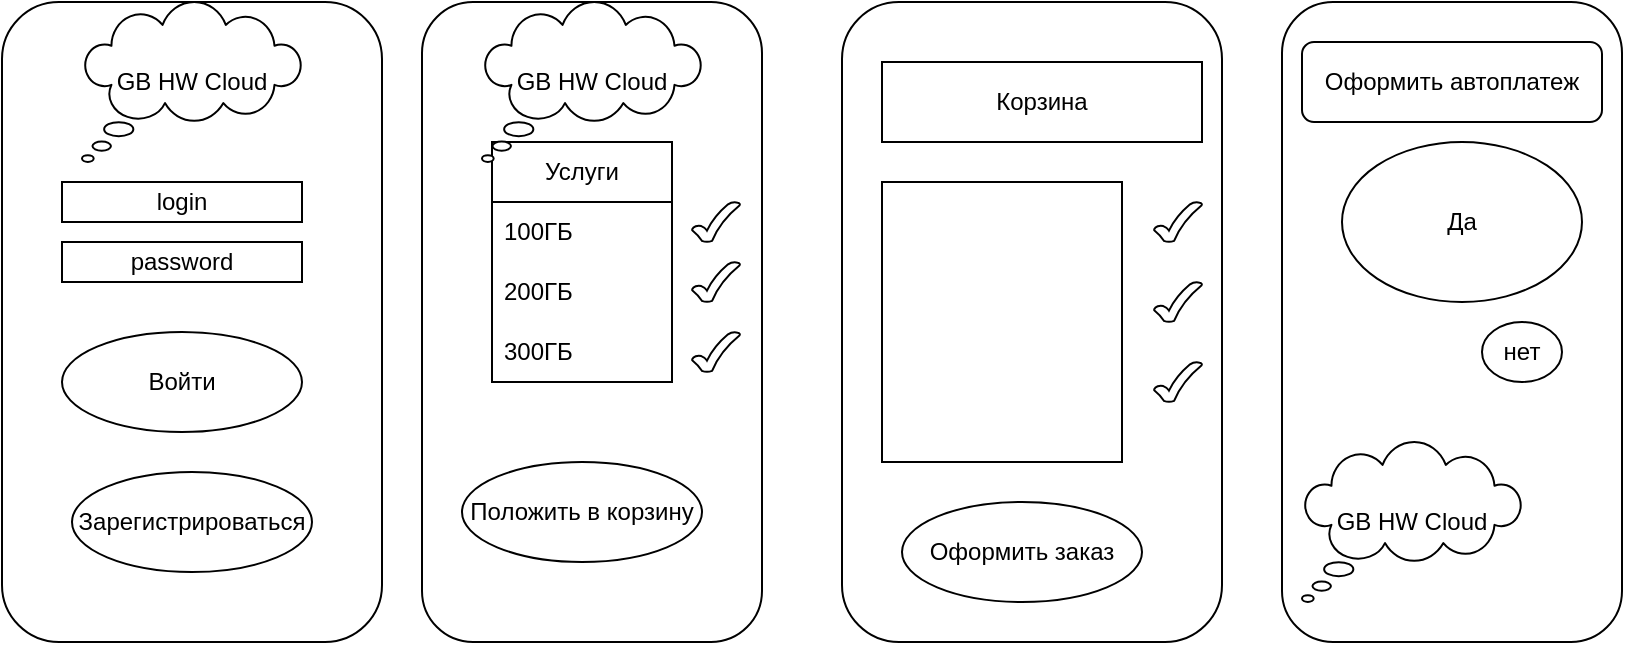 <mxfile version="21.7.2" type="device">
  <diagram name="Страница — 1" id="IpOM7aFlW2fUJSPDytiN">
    <mxGraphModel dx="953" dy="629" grid="1" gridSize="10" guides="1" tooltips="1" connect="1" arrows="1" fold="1" page="1" pageScale="1" pageWidth="827" pageHeight="1169" math="0" shadow="0">
      <root>
        <mxCell id="0" />
        <mxCell id="1" parent="0" />
        <mxCell id="fCeBfL8IaCKCttz6qKai-1" value="" style="rounded=1;whiteSpace=wrap;html=1;" vertex="1" parent="1">
          <mxGeometry x="100" y="80" width="190" height="320" as="geometry" />
        </mxCell>
        <mxCell id="fCeBfL8IaCKCttz6qKai-2" value="login" style="rounded=0;whiteSpace=wrap;html=1;" vertex="1" parent="1">
          <mxGeometry x="130" y="170" width="120" height="20" as="geometry" />
        </mxCell>
        <mxCell id="fCeBfL8IaCKCttz6qKai-4" value="password" style="rounded=0;whiteSpace=wrap;html=1;" vertex="1" parent="1">
          <mxGeometry x="130" y="200" width="120" height="20" as="geometry" />
        </mxCell>
        <mxCell id="fCeBfL8IaCKCttz6qKai-5" value="Войти" style="ellipse;whiteSpace=wrap;html=1;" vertex="1" parent="1">
          <mxGeometry x="130" y="245" width="120" height="50" as="geometry" />
        </mxCell>
        <mxCell id="fCeBfL8IaCKCttz6qKai-6" value="Зарегистрироваться" style="ellipse;whiteSpace=wrap;html=1;" vertex="1" parent="1">
          <mxGeometry x="135" y="315" width="120" height="50" as="geometry" />
        </mxCell>
        <mxCell id="fCeBfL8IaCKCttz6qKai-7" value="" style="rounded=1;whiteSpace=wrap;html=1;" vertex="1" parent="1">
          <mxGeometry x="310" y="300" width="120" height="60" as="geometry" />
        </mxCell>
        <mxCell id="fCeBfL8IaCKCttz6qKai-8" value="" style="rounded=1;whiteSpace=wrap;html=1;" vertex="1" parent="1">
          <mxGeometry x="310" y="80" width="170" height="320" as="geometry" />
        </mxCell>
        <mxCell id="fCeBfL8IaCKCttz6qKai-13" value="Услуги" style="swimlane;fontStyle=0;childLayout=stackLayout;horizontal=1;startSize=30;horizontalStack=0;resizeParent=1;resizeParentMax=0;resizeLast=0;collapsible=1;marginBottom=0;whiteSpace=wrap;html=1;" vertex="1" parent="1">
          <mxGeometry x="345" y="150" width="90" height="120" as="geometry" />
        </mxCell>
        <mxCell id="fCeBfL8IaCKCttz6qKai-14" value="100ГБ" style="text;strokeColor=none;fillColor=none;align=left;verticalAlign=middle;spacingLeft=4;spacingRight=4;overflow=hidden;points=[[0,0.5],[1,0.5]];portConstraint=eastwest;rotatable=0;whiteSpace=wrap;html=1;" vertex="1" parent="fCeBfL8IaCKCttz6qKai-13">
          <mxGeometry y="30" width="90" height="30" as="geometry" />
        </mxCell>
        <mxCell id="fCeBfL8IaCKCttz6qKai-15" value="200ГБ" style="text;strokeColor=none;fillColor=none;align=left;verticalAlign=middle;spacingLeft=4;spacingRight=4;overflow=hidden;points=[[0,0.5],[1,0.5]];portConstraint=eastwest;rotatable=0;whiteSpace=wrap;html=1;" vertex="1" parent="fCeBfL8IaCKCttz6qKai-13">
          <mxGeometry y="60" width="90" height="30" as="geometry" />
        </mxCell>
        <mxCell id="fCeBfL8IaCKCttz6qKai-16" value="300ГБ" style="text;strokeColor=none;fillColor=none;align=left;verticalAlign=middle;spacingLeft=4;spacingRight=4;overflow=hidden;points=[[0,0.5],[1,0.5]];portConstraint=eastwest;rotatable=0;whiteSpace=wrap;html=1;" vertex="1" parent="fCeBfL8IaCKCttz6qKai-13">
          <mxGeometry y="90" width="90" height="30" as="geometry" />
        </mxCell>
        <mxCell id="fCeBfL8IaCKCttz6qKai-17" value="" style="rounded=1;whiteSpace=wrap;html=1;" vertex="1" parent="1">
          <mxGeometry x="520" y="80" width="190" height="320" as="geometry" />
        </mxCell>
        <mxCell id="fCeBfL8IaCKCttz6qKai-18" value="Положить в корзину" style="ellipse;whiteSpace=wrap;html=1;" vertex="1" parent="1">
          <mxGeometry x="330" y="310" width="120" height="50" as="geometry" />
        </mxCell>
        <mxCell id="fCeBfL8IaCKCttz6qKai-19" value="" style="rounded=0;whiteSpace=wrap;html=1;" vertex="1" parent="1">
          <mxGeometry x="540" y="170" width="120" height="140" as="geometry" />
        </mxCell>
        <mxCell id="fCeBfL8IaCKCttz6qKai-20" value="Корзина" style="rounded=0;whiteSpace=wrap;html=1;" vertex="1" parent="1">
          <mxGeometry x="540" y="110" width="160" height="40" as="geometry" />
        </mxCell>
        <mxCell id="fCeBfL8IaCKCttz6qKai-21" value="" style="verticalLabelPosition=bottom;verticalAlign=top;html=1;shape=mxgraph.basic.tick" vertex="1" parent="1">
          <mxGeometry x="445" y="180" width="24" height="20" as="geometry" />
        </mxCell>
        <mxCell id="fCeBfL8IaCKCttz6qKai-22" value="" style="verticalLabelPosition=bottom;verticalAlign=top;html=1;shape=mxgraph.basic.tick" vertex="1" parent="1">
          <mxGeometry x="445" y="210" width="24" height="20" as="geometry" />
        </mxCell>
        <mxCell id="fCeBfL8IaCKCttz6qKai-23" value="" style="verticalLabelPosition=bottom;verticalAlign=top;html=1;shape=mxgraph.basic.tick" vertex="1" parent="1">
          <mxGeometry x="445" y="245" width="24" height="20" as="geometry" />
        </mxCell>
        <mxCell id="fCeBfL8IaCKCttz6qKai-24" value="" style="verticalLabelPosition=bottom;verticalAlign=top;html=1;shape=mxgraph.basic.tick" vertex="1" parent="1">
          <mxGeometry x="676" y="180" width="24" height="20" as="geometry" />
        </mxCell>
        <mxCell id="fCeBfL8IaCKCttz6qKai-25" value="" style="verticalLabelPosition=bottom;verticalAlign=top;html=1;shape=mxgraph.basic.tick" vertex="1" parent="1">
          <mxGeometry x="676" y="220" width="24" height="20" as="geometry" />
        </mxCell>
        <mxCell id="fCeBfL8IaCKCttz6qKai-26" value="" style="verticalLabelPosition=bottom;verticalAlign=top;html=1;shape=mxgraph.basic.tick" vertex="1" parent="1">
          <mxGeometry x="676" y="260" width="24" height="20" as="geometry" />
        </mxCell>
        <mxCell id="fCeBfL8IaCKCttz6qKai-27" value="Оформить заказ" style="ellipse;whiteSpace=wrap;html=1;" vertex="1" parent="1">
          <mxGeometry x="550" y="330" width="120" height="50" as="geometry" />
        </mxCell>
        <mxCell id="fCeBfL8IaCKCttz6qKai-29" value="" style="rounded=1;whiteSpace=wrap;html=1;" vertex="1" parent="1">
          <mxGeometry x="740" y="80" width="170" height="320" as="geometry" />
        </mxCell>
        <mxCell id="fCeBfL8IaCKCttz6qKai-30" value="Оформить автоплатеж" style="rounded=1;whiteSpace=wrap;html=1;" vertex="1" parent="1">
          <mxGeometry x="750" y="100" width="150" height="40" as="geometry" />
        </mxCell>
        <mxCell id="fCeBfL8IaCKCttz6qKai-35" value="нет" style="ellipse;whiteSpace=wrap;html=1;" vertex="1" parent="1">
          <mxGeometry x="840" y="240" width="40" height="30" as="geometry" />
        </mxCell>
        <mxCell id="fCeBfL8IaCKCttz6qKai-36" value="Да" style="ellipse;whiteSpace=wrap;html=1;" vertex="1" parent="1">
          <mxGeometry x="770" y="150" width="120" height="80" as="geometry" />
        </mxCell>
        <mxCell id="fCeBfL8IaCKCttz6qKai-38" value="GB HW Cloud&lt;br&gt;" style="whiteSpace=wrap;html=1;shape=mxgraph.basic.cloud_callout" vertex="1" parent="1">
          <mxGeometry x="140" y="80" width="110" height="80" as="geometry" />
        </mxCell>
        <mxCell id="fCeBfL8IaCKCttz6qKai-39" value="GB HW Cloud&lt;br&gt;" style="whiteSpace=wrap;html=1;shape=mxgraph.basic.cloud_callout" vertex="1" parent="1">
          <mxGeometry x="340" y="80" width="110" height="80" as="geometry" />
        </mxCell>
        <mxCell id="fCeBfL8IaCKCttz6qKai-41" value="GB HW Cloud&lt;br&gt;" style="whiteSpace=wrap;html=1;shape=mxgraph.basic.cloud_callout" vertex="1" parent="1">
          <mxGeometry x="750" y="300" width="110" height="80" as="geometry" />
        </mxCell>
      </root>
    </mxGraphModel>
  </diagram>
</mxfile>
